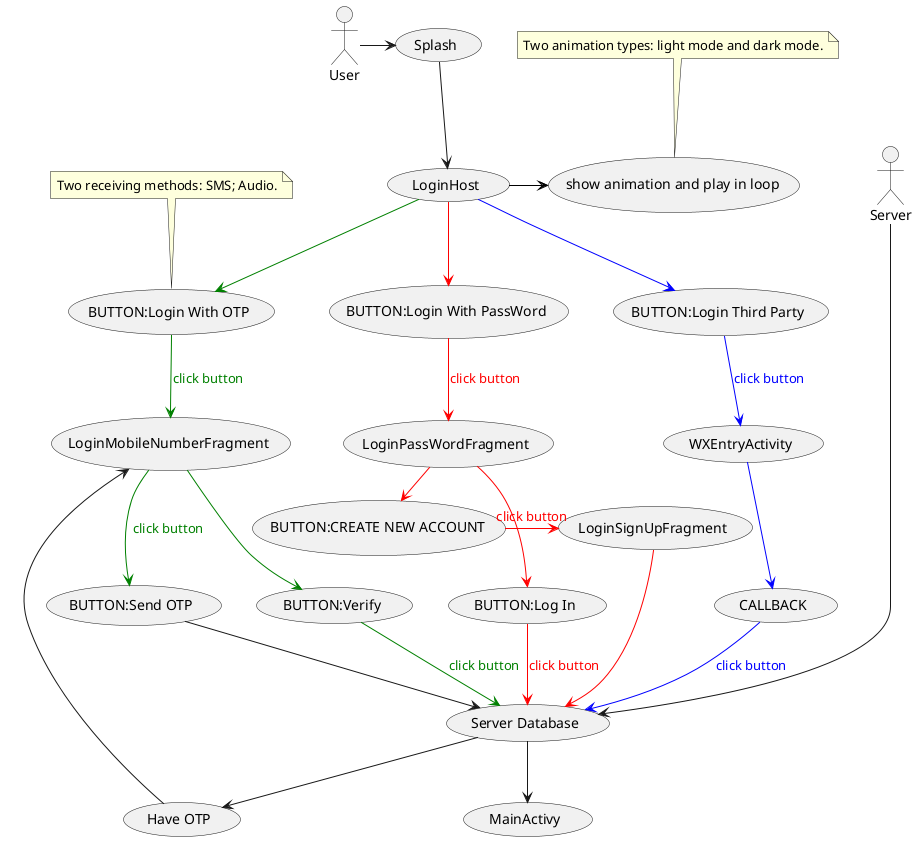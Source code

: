 @startuml
'https://plantuml.com/use-case-diagram

User -> (Splash)
Splash --> (LoginHost)
LoginHost -> (show animation and play in loop) #black
note top of (show animation and play in loop) : Two animation types: light mode and dark mode.
(LoginHost)  --> (BUTTON:Login With OTP)#green
note top of (BUTTON:Login With OTP) : Two receiving methods: SMS; Audio.

(LoginHost)  --> (BUTTON:Login With PassWord) #red
(LoginHost)  --> (BUTTON:Login Third Party)#blue
(BUTTON:Login With OTP)  --> (LoginMobileNumberFragment)#green;text:green : click button
(BUTTON:Login With PassWord)  --> (LoginPassWordFragment)#red;text:red : click button
(BUTTON:Login Third Party)  --> (WXEntryActivity)#blue;text:blue : click button
(LoginPassWordFragment)  -> (BUTTON:CREATE NEW ACCOUNT)#red;text:red
(BUTTON:CREATE NEW ACCOUNT)  -> (LoginSignUpFragment)#red;text:red : click button
(LoginMobileNumberFragment)  --> (BUTTON:Verify)#green
(LoginMobileNumberFragment)  --> (BUTTON:Send OTP)#green;text:green : click button
(LoginPassWordFragment)  --> (BUTTON:Log In)#red
(WXEntryActivity)  --> (CALLBACK)#blue
(BUTTON:Log In)  --> (Server Database)#red;text:red : click button
(BUTTON:Verify)  --> (Server Database)#green;text:green : click button
(CALLBACK)  --> (Server Database)#blue;text:blue : click button

Server -----> (Server Database)
(LoginSignUpFragment) --> (Server Database)#red
(Server Database)--> (MainActivy)
(BUTTON:Send OTP)--> (Server Database)
(Server Database)--> (Have OTP)
(Have OTP)--> (LoginMobileNumberFragment)

@enduml